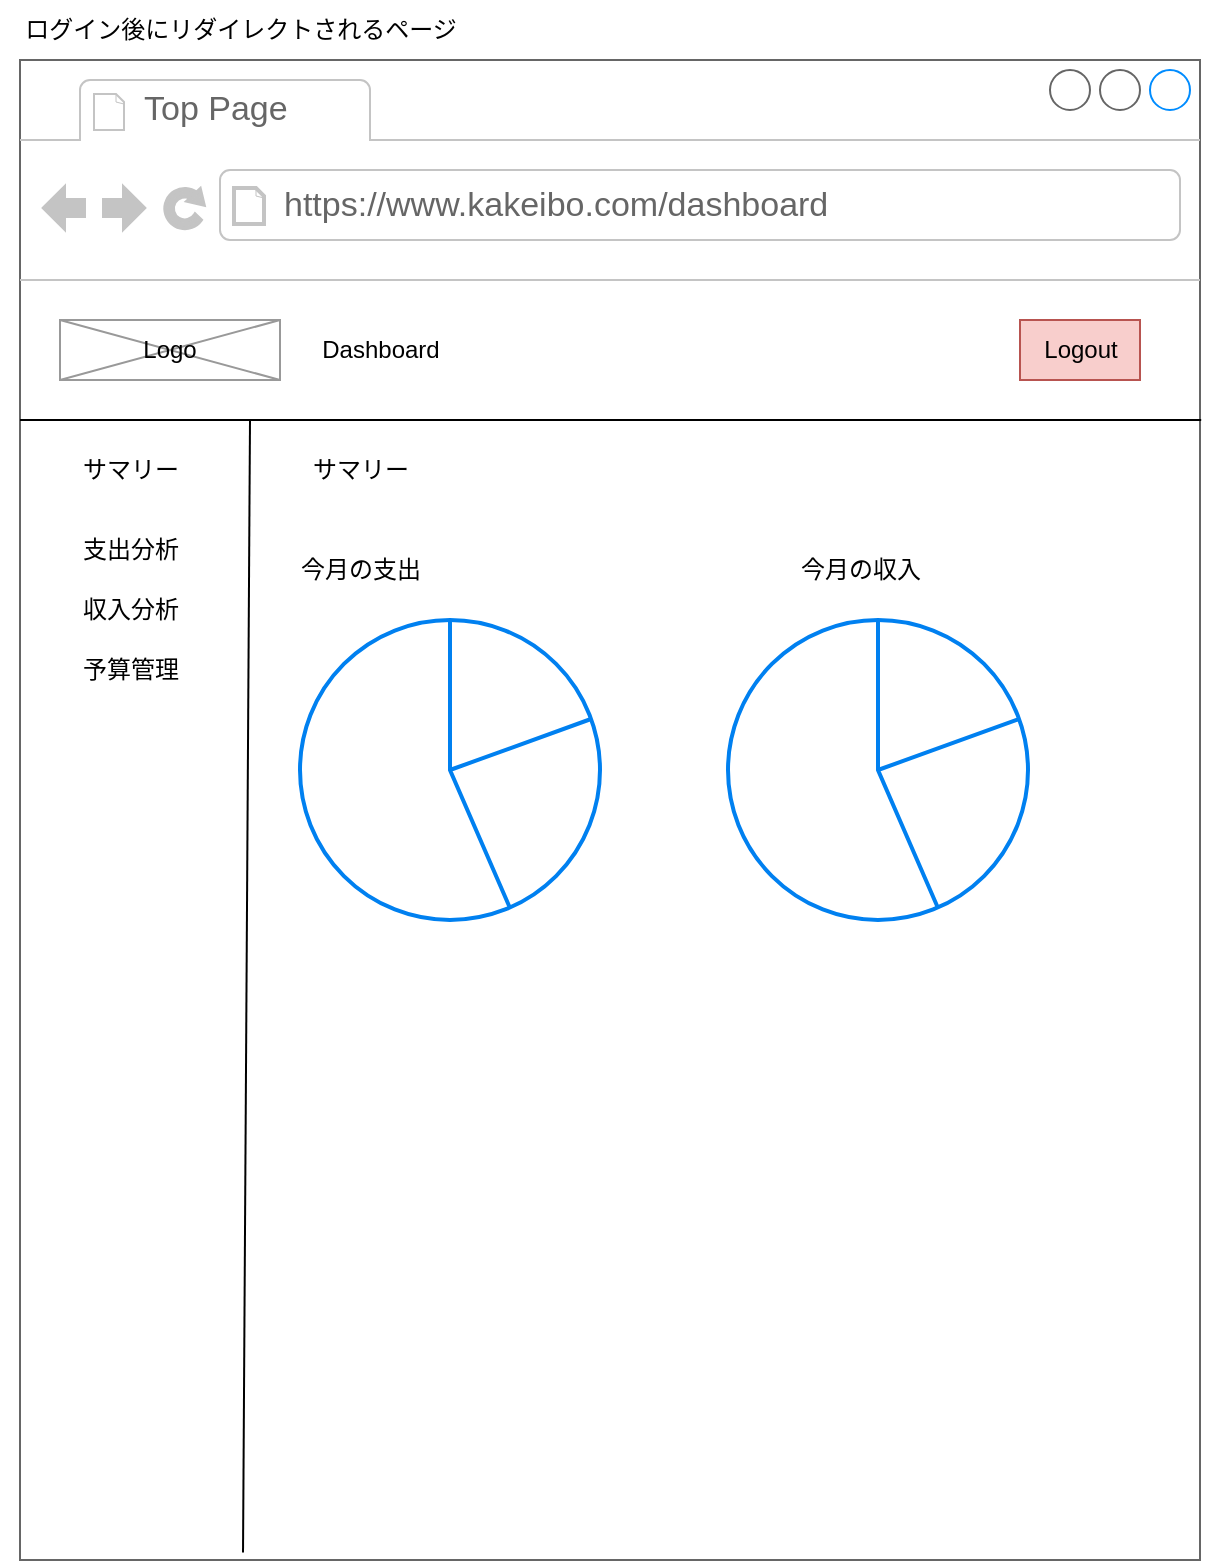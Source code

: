 <mxfile>
    <diagram name="dashboard" id="0uQUeOXm2TBXKDuFk8Q5">
        <mxGraphModel dx="1308" dy="897" grid="1" gridSize="10" guides="1" tooltips="1" connect="1" arrows="1" fold="1" page="1" pageScale="1" pageWidth="827" pageHeight="1169" math="0" shadow="0">
            <root>
                <mxCell id="eZ5l_dPnl03f8P70hV51-0"/>
                <mxCell id="eZ5l_dPnl03f8P70hV51-1" parent="eZ5l_dPnl03f8P70hV51-0"/>
                <mxCell id="eZ5l_dPnl03f8P70hV51-2" value="" style="strokeWidth=1;shadow=0;dashed=0;align=center;html=1;shape=mxgraph.mockup.containers.browserWindow;rSize=0;strokeColor=#666666;strokeColor2=#008cff;strokeColor3=#c4c4c4;mainText=,;recursiveResize=0;" parent="eZ5l_dPnl03f8P70hV51-1" vertex="1">
                    <mxGeometry x="60" y="40" width="590" height="750" as="geometry"/>
                </mxCell>
                <mxCell id="eZ5l_dPnl03f8P70hV51-3" value="Top Page" style="strokeWidth=1;shadow=0;dashed=0;align=center;html=1;shape=mxgraph.mockup.containers.anchor;fontSize=17;fontColor=#666666;align=left;whiteSpace=wrap;" parent="eZ5l_dPnl03f8P70hV51-2" vertex="1">
                    <mxGeometry x="60" y="12" width="110" height="26" as="geometry"/>
                </mxCell>
                <mxCell id="eZ5l_dPnl03f8P70hV51-4" value="https://www.kakeibo.com/dashboard" style="strokeWidth=1;shadow=0;dashed=0;align=center;html=1;shape=mxgraph.mockup.containers.anchor;rSize=0;fontSize=17;fontColor=#666666;align=left;" parent="eZ5l_dPnl03f8P70hV51-2" vertex="1">
                    <mxGeometry x="130" y="60" width="250" height="26" as="geometry"/>
                </mxCell>
                <mxCell id="eZ5l_dPnl03f8P70hV51-5" value="" style="verticalLabelPosition=bottom;shadow=0;dashed=0;align=center;html=1;verticalAlign=top;strokeWidth=1;shape=mxgraph.mockup.graphics.simpleIcon;strokeColor=#999999;" parent="eZ5l_dPnl03f8P70hV51-2" vertex="1">
                    <mxGeometry x="20" y="130" width="110" height="30" as="geometry"/>
                </mxCell>
                <mxCell id="eZ5l_dPnl03f8P70hV51-6" value="Logo" style="text;html=1;align=center;verticalAlign=middle;whiteSpace=wrap;rounded=0;" parent="eZ5l_dPnl03f8P70hV51-2" vertex="1">
                    <mxGeometry x="45" y="130" width="60" height="30" as="geometry"/>
                </mxCell>
                <mxCell id="iucOfku00-ZLvDBj5dWf-0" value="Dashboard" style="text;html=1;align=center;verticalAlign=middle;resizable=0;points=[];autosize=1;strokeColor=none;fillColor=none;" vertex="1" parent="eZ5l_dPnl03f8P70hV51-2">
                    <mxGeometry x="140" y="130" width="80" height="30" as="geometry"/>
                </mxCell>
                <mxCell id="iucOfku00-ZLvDBj5dWf-1" value="" style="edgeStyle=none;orthogonalLoop=1;jettySize=auto;html=1;endArrow=none;endFill=0;entryX=1.001;entryY=0.24;entryDx=0;entryDy=0;entryPerimeter=0;" edge="1" parent="eZ5l_dPnl03f8P70hV51-2" target="eZ5l_dPnl03f8P70hV51-2">
                    <mxGeometry width="80" relative="1" as="geometry">
                        <mxPoint y="180" as="sourcePoint"/>
                        <mxPoint x="80" y="180" as="targetPoint"/>
                        <Array as="points"/>
                    </mxGeometry>
                </mxCell>
                <mxCell id="iucOfku00-ZLvDBj5dWf-2" value="" style="edgeStyle=none;orthogonalLoop=1;jettySize=auto;html=1;endArrow=none;endFill=0;entryX=0.189;entryY=0.995;entryDx=0;entryDy=0;entryPerimeter=0;" edge="1" parent="eZ5l_dPnl03f8P70hV51-2" target="eZ5l_dPnl03f8P70hV51-2">
                    <mxGeometry width="80" relative="1" as="geometry">
                        <mxPoint x="115" y="180" as="sourcePoint"/>
                        <mxPoint x="120" y="760" as="targetPoint"/>
                        <Array as="points"/>
                    </mxGeometry>
                </mxCell>
                <mxCell id="iucOfku00-ZLvDBj5dWf-3" value="サマリー" style="text;html=1;align=center;verticalAlign=middle;resizable=0;points=[];autosize=1;strokeColor=none;fillColor=none;" vertex="1" parent="eZ5l_dPnl03f8P70hV51-2">
                    <mxGeometry x="135" y="190" width="70" height="30" as="geometry"/>
                </mxCell>
                <mxCell id="iucOfku00-ZLvDBj5dWf-4" value="" style="html=1;verticalLabelPosition=bottom;align=center;labelBackgroundColor=#ffffff;verticalAlign=top;strokeWidth=2;strokeColor=#0080F0;shadow=0;dashed=0;shape=mxgraph.ios7.icons.pie_chart;" vertex="1" parent="eZ5l_dPnl03f8P70hV51-2">
                    <mxGeometry x="140" y="280" width="150" height="150" as="geometry"/>
                </mxCell>
                <mxCell id="iucOfku00-ZLvDBj5dWf-5" value="今月の支出" style="text;html=1;align=center;verticalAlign=middle;resizable=0;points=[];autosize=1;strokeColor=none;fillColor=none;" vertex="1" parent="eZ5l_dPnl03f8P70hV51-2">
                    <mxGeometry x="130" y="240" width="80" height="30" as="geometry"/>
                </mxCell>
                <mxCell id="iucOfku00-ZLvDBj5dWf-6" value="今月の収入" style="text;html=1;align=center;verticalAlign=middle;resizable=0;points=[];autosize=1;strokeColor=none;fillColor=none;" vertex="1" parent="eZ5l_dPnl03f8P70hV51-2">
                    <mxGeometry x="380" y="240" width="80" height="30" as="geometry"/>
                </mxCell>
                <mxCell id="iucOfku00-ZLvDBj5dWf-7" value="" style="html=1;verticalLabelPosition=bottom;align=center;labelBackgroundColor=#ffffff;verticalAlign=top;strokeWidth=2;strokeColor=#0080F0;shadow=0;dashed=0;shape=mxgraph.ios7.icons.pie_chart;" vertex="1" parent="eZ5l_dPnl03f8P70hV51-2">
                    <mxGeometry x="354" y="280" width="150" height="150" as="geometry"/>
                </mxCell>
                <mxCell id="iucOfku00-ZLvDBj5dWf-8" value="サマリー" style="text;html=1;align=center;verticalAlign=middle;resizable=0;points=[];autosize=1;strokeColor=none;fillColor=none;" vertex="1" parent="eZ5l_dPnl03f8P70hV51-2">
                    <mxGeometry x="20" y="190" width="70" height="30" as="geometry"/>
                </mxCell>
                <mxCell id="iucOfku00-ZLvDBj5dWf-9" value="支出分析" style="text;html=1;align=center;verticalAlign=middle;resizable=0;points=[];autosize=1;strokeColor=none;fillColor=none;" vertex="1" parent="eZ5l_dPnl03f8P70hV51-2">
                    <mxGeometry x="20" y="230" width="70" height="30" as="geometry"/>
                </mxCell>
                <mxCell id="iucOfku00-ZLvDBj5dWf-10" value="収入分析" style="text;html=1;align=center;verticalAlign=middle;resizable=0;points=[];autosize=1;strokeColor=none;fillColor=none;" vertex="1" parent="eZ5l_dPnl03f8P70hV51-2">
                    <mxGeometry x="20" y="260" width="70" height="30" as="geometry"/>
                </mxCell>
                <mxCell id="6dE1D407CdWK7T6zF29X-0" value="予算管理" style="text;html=1;align=center;verticalAlign=middle;resizable=0;points=[];autosize=1;strokeColor=none;fillColor=none;" vertex="1" parent="eZ5l_dPnl03f8P70hV51-2">
                    <mxGeometry x="20" y="290" width="70" height="30" as="geometry"/>
                </mxCell>
                <mxCell id="10kEKdc2Hg8yJb_gB3yG-0" value="Logout" style="text;html=1;align=center;verticalAlign=middle;resizable=0;points=[];autosize=1;strokeColor=#b85450;fillColor=#f8cecc;" vertex="1" parent="eZ5l_dPnl03f8P70hV51-2">
                    <mxGeometry x="500" y="130" width="60" height="30" as="geometry"/>
                </mxCell>
                <mxCell id="J77DFnwLKcpvw75KpsEA-0" value="ログイン後にリダイレクトされるページ" style="text;html=1;align=center;verticalAlign=middle;resizable=0;points=[];autosize=1;strokeColor=none;fillColor=none;" vertex="1" parent="eZ5l_dPnl03f8P70hV51-1">
                    <mxGeometry x="50" y="10" width="240" height="30" as="geometry"/>
                </mxCell>
            </root>
        </mxGraphModel>
    </diagram>
    <diagram name="Income" id="kHue8HdyVtd8oiKDkOAa">
        <mxGraphModel grid="1" page="1" gridSize="10" guides="1" tooltips="1" connect="1" arrows="1" fold="1" pageScale="1" pageWidth="827" pageHeight="1169" math="0" shadow="0">
            <root>
                <mxCell id="W4mGvQsWZQ79N5c8AETa-0"/>
                <mxCell id="W4mGvQsWZQ79N5c8AETa-1" parent="W4mGvQsWZQ79N5c8AETa-0"/>
                <mxCell id="W4mGvQsWZQ79N5c8AETa-2" value="" style="strokeWidth=1;shadow=0;dashed=0;align=center;html=1;shape=mxgraph.mockup.containers.browserWindow;rSize=0;strokeColor=#666666;strokeColor2=#008cff;strokeColor3=#c4c4c4;mainText=,;recursiveResize=0;" vertex="1" parent="W4mGvQsWZQ79N5c8AETa-1">
                    <mxGeometry x="60" y="40" width="600" height="750" as="geometry"/>
                </mxCell>
                <mxCell id="W4mGvQsWZQ79N5c8AETa-3" value="Top Page" style="strokeWidth=1;shadow=0;dashed=0;align=center;html=1;shape=mxgraph.mockup.containers.anchor;fontSize=17;fontColor=#666666;align=left;whiteSpace=wrap;" vertex="1" parent="W4mGvQsWZQ79N5c8AETa-2">
                    <mxGeometry x="60" y="12" width="110" height="26" as="geometry"/>
                </mxCell>
                <mxCell id="W4mGvQsWZQ79N5c8AETa-4" value="https://www.kakeibo.com/dashboard" style="strokeWidth=1;shadow=0;dashed=0;align=center;html=1;shape=mxgraph.mockup.containers.anchor;rSize=0;fontSize=17;fontColor=#666666;align=left;" vertex="1" parent="W4mGvQsWZQ79N5c8AETa-2">
                    <mxGeometry x="130" y="60" width="250" height="26" as="geometry"/>
                </mxCell>
                <mxCell id="W4mGvQsWZQ79N5c8AETa-5" value="" style="verticalLabelPosition=bottom;shadow=0;dashed=0;align=center;html=1;verticalAlign=top;strokeWidth=1;shape=mxgraph.mockup.graphics.simpleIcon;strokeColor=#999999;" vertex="1" parent="W4mGvQsWZQ79N5c8AETa-2">
                    <mxGeometry x="20" y="130" width="110" height="30" as="geometry"/>
                </mxCell>
                <mxCell id="W4mGvQsWZQ79N5c8AETa-6" value="Logo" style="text;html=1;align=center;verticalAlign=middle;whiteSpace=wrap;rounded=0;" vertex="1" parent="W4mGvQsWZQ79N5c8AETa-2">
                    <mxGeometry x="45" y="130" width="60" height="30" as="geometry"/>
                </mxCell>
                <mxCell id="W4mGvQsWZQ79N5c8AETa-7" value="Dashboard" style="text;html=1;align=center;verticalAlign=middle;resizable=0;points=[];autosize=1;strokeColor=none;fillColor=none;" vertex="1" parent="W4mGvQsWZQ79N5c8AETa-2">
                    <mxGeometry x="140" y="130" width="80" height="30" as="geometry"/>
                </mxCell>
                <mxCell id="W4mGvQsWZQ79N5c8AETa-8" value="" style="edgeStyle=none;orthogonalLoop=1;jettySize=auto;html=1;endArrow=none;endFill=0;entryX=1.001;entryY=0.24;entryDx=0;entryDy=0;entryPerimeter=0;" edge="1" parent="W4mGvQsWZQ79N5c8AETa-2" target="W4mGvQsWZQ79N5c8AETa-2">
                    <mxGeometry width="80" relative="1" as="geometry">
                        <mxPoint y="180" as="sourcePoint"/>
                        <mxPoint x="80" y="180" as="targetPoint"/>
                        <Array as="points"/>
                    </mxGeometry>
                </mxCell>
                <mxCell id="W4mGvQsWZQ79N5c8AETa-9" value="" style="edgeStyle=none;orthogonalLoop=1;jettySize=auto;html=1;endArrow=none;endFill=0;entryX=0.189;entryY=0.995;entryDx=0;entryDy=0;entryPerimeter=0;" edge="1" parent="W4mGvQsWZQ79N5c8AETa-2" target="W4mGvQsWZQ79N5c8AETa-2">
                    <mxGeometry width="80" relative="1" as="geometry">
                        <mxPoint x="115" y="180" as="sourcePoint"/>
                        <mxPoint x="120" y="760" as="targetPoint"/>
                        <Array as="points"/>
                    </mxGeometry>
                </mxCell>
                <mxCell id="W4mGvQsWZQ79N5c8AETa-10" value="収入分析" style="text;html=1;align=center;verticalAlign=middle;resizable=0;points=[];autosize=1;strokeColor=none;fillColor=none;" vertex="1" parent="W4mGvQsWZQ79N5c8AETa-2">
                    <mxGeometry x="135" y="190" width="70" height="30" as="geometry"/>
                </mxCell>
                <mxCell id="NAw0lque5Y2ApkozsUQo-0" value="" style="edgeStyle=none;html=1;" edge="1" parent="W4mGvQsWZQ79N5c8AETa-2" source="W4mGvQsWZQ79N5c8AETa-13" target="W4mGvQsWZQ79N5c8AETa-14">
                    <mxGeometry relative="1" as="geometry"/>
                </mxCell>
                <mxCell id="NAw0lque5Y2ApkozsUQo-1" value="" style="edgeStyle=none;html=1;" edge="1" parent="W4mGvQsWZQ79N5c8AETa-2" source="W4mGvQsWZQ79N5c8AETa-13" target="W4mGvQsWZQ79N5c8AETa-14">
                    <mxGeometry relative="1" as="geometry"/>
                </mxCell>
                <mxCell id="W4mGvQsWZQ79N5c8AETa-13" value="今月の収入" style="text;html=1;align=center;verticalAlign=middle;resizable=0;points=[];autosize=1;strokeColor=none;fillColor=none;" vertex="1" parent="W4mGvQsWZQ79N5c8AETa-2">
                    <mxGeometry x="166" y="280" width="80" height="30" as="geometry"/>
                </mxCell>
                <mxCell id="W4mGvQsWZQ79N5c8AETa-14" value="" style="html=1;verticalLabelPosition=bottom;align=center;labelBackgroundColor=#ffffff;verticalAlign=top;strokeWidth=2;strokeColor=#0080F0;shadow=0;dashed=0;shape=mxgraph.ios7.icons.pie_chart;" vertex="1" parent="W4mGvQsWZQ79N5c8AETa-2">
                    <mxGeometry x="140" y="320" width="150" height="150" as="geometry"/>
                </mxCell>
                <mxCell id="W4mGvQsWZQ79N5c8AETa-15" value="サマリー" style="text;html=1;align=center;verticalAlign=middle;resizable=0;points=[];autosize=1;strokeColor=none;fillColor=none;" vertex="1" parent="W4mGvQsWZQ79N5c8AETa-2">
                    <mxGeometry x="20" y="190" width="70" height="30" as="geometry"/>
                </mxCell>
                <mxCell id="W4mGvQsWZQ79N5c8AETa-16" value="支出分析" style="text;html=1;align=center;verticalAlign=middle;resizable=0;points=[];autosize=1;strokeColor=none;fillColor=none;" vertex="1" parent="W4mGvQsWZQ79N5c8AETa-2">
                    <mxGeometry x="20" y="230" width="70" height="30" as="geometry"/>
                </mxCell>
                <mxCell id="W4mGvQsWZQ79N5c8AETa-17" value="収入分析" style="text;html=1;align=center;verticalAlign=middle;resizable=0;points=[];autosize=1;strokeColor=none;fillColor=none;" vertex="1" parent="W4mGvQsWZQ79N5c8AETa-2">
                    <mxGeometry x="20" y="260" width="70" height="30" as="geometry"/>
                </mxCell>
                <mxCell id="W4mGvQsWZQ79N5c8AETa-18" value="予算管理" style="text;html=1;align=center;verticalAlign=middle;resizable=0;points=[];autosize=1;strokeColor=none;fillColor=none;" vertex="1" parent="W4mGvQsWZQ79N5c8AETa-2">
                    <mxGeometry x="20" y="290" width="70" height="30" as="geometry"/>
                </mxCell>
                <mxCell id="W4mGvQsWZQ79N5c8AETa-19" value="Logout" style="text;html=1;align=center;verticalAlign=middle;resizable=0;points=[];autosize=1;strokeColor=#b85450;fillColor=#f8cecc;" vertex="1" parent="W4mGvQsWZQ79N5c8AETa-2">
                    <mxGeometry x="500" y="130" width="60" height="30" as="geometry"/>
                </mxCell>
                <mxCell id="NAw0lque5Y2ApkozsUQo-8" value="" style="swimlane;shape=mxgraph.bootstrap.anchor;strokeColor=#DEE2E6;fillColor=#ffffff;fontColor=#0085FC;fontStyle=0;childLayout=stackLayout;horizontal=0;startSize=0;horizontalStack=1;resizeParent=1;resizeParentMax=0;resizeLast=0;collapsible=0;marginBottom=0;whiteSpace=wrap;html=1;" vertex="1" parent="W4mGvQsWZQ79N5c8AETa-2">
                    <mxGeometry x="204" y="230" width="210" height="30" as="geometry"/>
                </mxCell>
                <mxCell id="NAw0lque5Y2ApkozsUQo-9" value="&lt;&lt;" style="text;strokeColor=inherit;align=center;verticalAlign=middle;spacingLeft=5;spacingRight=5;overflow=hidden;points=[[0,0.5],[1,0.5]];portConstraint=eastwest;rotatable=0;whiteSpace=wrap;html=1;shape=mxgraph.bootstrap.leftButton;rSize=5;fillColor=inherit;fontColor=inherit;fontSize=14;" vertex="1" parent="NAw0lque5Y2ApkozsUQo-8">
                    <mxGeometry width="30" height="30" as="geometry"/>
                </mxCell>
                <mxCell id="NAw0lque5Y2ApkozsUQo-10" value="1月" style="text;strokeColor=inherit;align=center;verticalAlign=middle;spacingLeft=5;spacingRight=5;overflow=hidden;points=[[0,0.5],[1,0.5]];portConstraint=eastwest;rotatable=0;whiteSpace=wrap;html=1;rSize=5;fillColor=inherit;fontColor=inherit;fontSize=14;" vertex="1" parent="NAw0lque5Y2ApkozsUQo-8">
                    <mxGeometry x="30" width="50" height="30" as="geometry"/>
                </mxCell>
                <mxCell id="NAw0lque5Y2ApkozsUQo-11" value="2月" style="text;strokeColor=inherit;align=center;verticalAlign=middle;spacingLeft=5;spacingRight=5;overflow=hidden;points=[[0,0.5],[1,0.5]];portConstraint=eastwest;rotatable=0;whiteSpace=wrap;html=1;rSize=5;fillColor=inherit;fontColor=inherit;fontSize=14;" vertex="1" parent="NAw0lque5Y2ApkozsUQo-8">
                    <mxGeometry x="80" width="50" height="30" as="geometry"/>
                </mxCell>
                <mxCell id="NAw0lque5Y2ApkozsUQo-12" value="3月" style="text;strokeColor=inherit;align=center;verticalAlign=middle;spacingLeft=5;spacingRight=5;overflow=hidden;points=[[0,0.5],[1,0.5]];portConstraint=eastwest;rotatable=0;whiteSpace=wrap;html=1;rSize=5;fillColor=inherit;fontColor=inherit;fontSize=14;" vertex="1" parent="NAw0lque5Y2ApkozsUQo-8">
                    <mxGeometry x="130" width="50" height="30" as="geometry"/>
                </mxCell>
                <mxCell id="NAw0lque5Y2ApkozsUQo-13" value="&gt;&gt;" style="text;strokeColor=inherit;align=center;verticalAlign=middle;spacingLeft=5;spacingRight=5;overflow=hidden;points=[[0,0.5],[1,0.5]];portConstraint=eastwest;rotatable=0;whiteSpace=wrap;html=1;shape=mxgraph.bootstrap.rightButton;rSize=5;fillColor=inherit;fontColor=inherit;fontSize=14;" vertex="1" parent="NAw0lque5Y2ApkozsUQo-8">
                    <mxGeometry x="180" width="30" height="30" as="geometry"/>
                </mxCell>
                <mxCell id="NAw0lque5Y2ApkozsUQo-14" value="収入を登録" style="rounded=1;fillColor=#0057D8;strokeColor=none;html=1;whiteSpace=wrap;fontColor=#ffffff;align=center;verticalAlign=middle;fontStyle=0;fontSize=12;sketch=0;" vertex="1" parent="W4mGvQsWZQ79N5c8AETa-2">
                    <mxGeometry x="400" y="430" width="86" height="33" as="geometry"/>
                </mxCell>
                <mxCell id="NAw0lque5Y2ApkozsUQo-22" value="カテゴリ" style="fillColor=none;strokeColor=none;align=left;fontSize=14;fontColor=#212529;" vertex="1" parent="W4mGvQsWZQ79N5c8AETa-2">
                    <mxGeometry x="340" y="320" width="80" height="40" as="geometry"/>
                </mxCell>
                <mxCell id="NAw0lque5Y2ApkozsUQo-23" value="給与収入" style="html=1;shadow=0;dashed=0;shape=mxgraph.bootstrap.rrect;rSize=5;fillColor=none;strokeColor=#999999;align=left;spacing=15;fontSize=14;fontColor=#6C767D;" vertex="1" parent="W4mGvQsWZQ79N5c8AETa-2">
                    <mxGeometry width="150" height="30" relative="1" as="geometry">
                        <mxPoint x="420" y="325" as="offset"/>
                    </mxGeometry>
                </mxCell>
                <mxCell id="NAw0lque5Y2ApkozsUQo-24" value="金額" style="fillColor=none;strokeColor=none;align=left;fontSize=14;fontColor=#212529;" vertex="1" parent="W4mGvQsWZQ79N5c8AETa-2">
                    <mxGeometry width="40" height="40" relative="1" as="geometry">
                        <mxPoint x="354" y="375" as="offset"/>
                    </mxGeometry>
                </mxCell>
                <mxCell id="NAw0lque5Y2ApkozsUQo-25" value="万円" style="html=1;shadow=0;dashed=0;shape=mxgraph.bootstrap.rrect;rSize=5;fillColor=none;strokeColor=#999999;align=left;spacing=15;fontSize=14;fontColor=#6C767D;" vertex="1" parent="W4mGvQsWZQ79N5c8AETa-2">
                    <mxGeometry width="130" height="30" relative="1" as="geometry">
                        <mxPoint x="420" y="380" as="offset"/>
                    </mxGeometry>
                </mxCell>
                <mxCell id="jNE-40S-sm8R6Gz7hhuE-16" value="" style="shape=table;startSize=0;container=1;collapsible=0;childLayout=tableLayout;" vertex="1" parent="W4mGvQsWZQ79N5c8AETa-2">
                    <mxGeometry x="170" y="545" width="370" height="115" as="geometry"/>
                </mxCell>
                <mxCell id="jNE-40S-sm8R6Gz7hhuE-17" value="" style="shape=tableRow;horizontal=0;startSize=0;swimlaneHead=0;swimlaneBody=0;strokeColor=inherit;top=0;left=0;bottom=0;right=0;collapsible=0;dropTarget=0;fillColor=none;points=[[0,0.5],[1,0.5]];portConstraint=eastwest;" vertex="1" parent="jNE-40S-sm8R6Gz7hhuE-16">
                    <mxGeometry width="370" height="35" as="geometry"/>
                </mxCell>
                <mxCell id="jNE-40S-sm8R6Gz7hhuE-18" value="月" style="shape=partialRectangle;html=1;whiteSpace=wrap;connectable=0;strokeColor=inherit;overflow=hidden;fillColor=none;top=0;left=0;bottom=0;right=0;pointerEvents=1;" vertex="1" parent="jNE-40S-sm8R6Gz7hhuE-17">
                    <mxGeometry width="93" height="35" as="geometry">
                        <mxRectangle width="93" height="35" as="alternateBounds"/>
                    </mxGeometry>
                </mxCell>
                <mxCell id="jNE-40S-sm8R6Gz7hhuE-19" value="カテゴリ" style="shape=partialRectangle;html=1;whiteSpace=wrap;connectable=0;strokeColor=inherit;overflow=hidden;fillColor=none;top=0;left=0;bottom=0;right=0;pointerEvents=1;" vertex="1" parent="jNE-40S-sm8R6Gz7hhuE-17">
                    <mxGeometry x="93" width="92" height="35" as="geometry">
                        <mxRectangle width="92" height="35" as="alternateBounds"/>
                    </mxGeometry>
                </mxCell>
                <mxCell id="jNE-40S-sm8R6Gz7hhuE-20" value="金額" style="shape=partialRectangle;html=1;whiteSpace=wrap;connectable=0;strokeColor=inherit;overflow=hidden;fillColor=none;top=0;left=0;bottom=0;right=0;pointerEvents=1;" vertex="1" parent="jNE-40S-sm8R6Gz7hhuE-17">
                    <mxGeometry x="185" width="93" height="35" as="geometry">
                        <mxRectangle width="93" height="35" as="alternateBounds"/>
                    </mxGeometry>
                </mxCell>
                <mxCell id="jNE-40S-sm8R6Gz7hhuE-21" value="" style="shape=partialRectangle;html=1;whiteSpace=wrap;connectable=0;strokeColor=inherit;overflow=hidden;fillColor=none;top=0;left=0;bottom=0;right=0;pointerEvents=1;" vertex="1" parent="jNE-40S-sm8R6Gz7hhuE-17">
                    <mxGeometry x="278" width="92" height="35" as="geometry">
                        <mxRectangle width="92" height="35" as="alternateBounds"/>
                    </mxGeometry>
                </mxCell>
                <mxCell id="jNE-40S-sm8R6Gz7hhuE-22" value="" style="shape=tableRow;horizontal=0;startSize=0;swimlaneHead=0;swimlaneBody=0;strokeColor=inherit;top=0;left=0;bottom=0;right=0;collapsible=0;dropTarget=0;fillColor=none;points=[[0,0.5],[1,0.5]];portConstraint=eastwest;" vertex="1" parent="jNE-40S-sm8R6Gz7hhuE-16">
                    <mxGeometry y="35" width="370" height="40" as="geometry"/>
                </mxCell>
                <mxCell id="jNE-40S-sm8R6Gz7hhuE-23" value="2025年7月25日" style="shape=partialRectangle;html=1;whiteSpace=wrap;connectable=0;strokeColor=inherit;overflow=hidden;fillColor=none;top=0;left=0;bottom=0;right=0;pointerEvents=1;" vertex="1" parent="jNE-40S-sm8R6Gz7hhuE-22">
                    <mxGeometry width="93" height="40" as="geometry">
                        <mxRectangle width="93" height="40" as="alternateBounds"/>
                    </mxGeometry>
                </mxCell>
                <mxCell id="jNE-40S-sm8R6Gz7hhuE-24" value="給与収入" style="shape=partialRectangle;html=1;whiteSpace=wrap;connectable=0;strokeColor=inherit;overflow=hidden;fillColor=none;top=0;left=0;bottom=0;right=0;pointerEvents=1;" vertex="1" parent="jNE-40S-sm8R6Gz7hhuE-22">
                    <mxGeometry x="93" width="92" height="40" as="geometry">
                        <mxRectangle width="92" height="40" as="alternateBounds"/>
                    </mxGeometry>
                </mxCell>
                <mxCell id="jNE-40S-sm8R6Gz7hhuE-25" value="180000" style="shape=partialRectangle;html=1;whiteSpace=wrap;connectable=0;strokeColor=inherit;overflow=hidden;fillColor=none;top=0;left=0;bottom=0;right=0;pointerEvents=1;" vertex="1" parent="jNE-40S-sm8R6Gz7hhuE-22">
                    <mxGeometry x="185" width="93" height="40" as="geometry">
                        <mxRectangle width="93" height="40" as="alternateBounds"/>
                    </mxGeometry>
                </mxCell>
                <mxCell id="jNE-40S-sm8R6Gz7hhuE-26" value="" style="shape=partialRectangle;html=1;whiteSpace=wrap;connectable=0;strokeColor=inherit;overflow=hidden;fillColor=none;top=0;left=0;bottom=0;right=0;pointerEvents=1;" vertex="1" parent="jNE-40S-sm8R6Gz7hhuE-22">
                    <mxGeometry x="278" width="92" height="40" as="geometry">
                        <mxRectangle width="92" height="40" as="alternateBounds"/>
                    </mxGeometry>
                </mxCell>
                <mxCell id="jNE-40S-sm8R6Gz7hhuE-27" value="" style="shape=tableRow;horizontal=0;startSize=0;swimlaneHead=0;swimlaneBody=0;strokeColor=inherit;top=0;left=0;bottom=0;right=0;collapsible=0;dropTarget=0;fillColor=none;points=[[0,0.5],[1,0.5]];portConstraint=eastwest;" vertex="1" parent="jNE-40S-sm8R6Gz7hhuE-16">
                    <mxGeometry y="75" width="370" height="40" as="geometry"/>
                </mxCell>
                <mxCell id="jNE-40S-sm8R6Gz7hhuE-28" value="2025年7月27日" style="shape=partialRectangle;html=1;whiteSpace=wrap;connectable=0;strokeColor=inherit;overflow=hidden;fillColor=none;top=0;left=0;bottom=0;right=0;pointerEvents=1;" vertex="1" parent="jNE-40S-sm8R6Gz7hhuE-27">
                    <mxGeometry width="93" height="40" as="geometry">
                        <mxRectangle width="93" height="40" as="alternateBounds"/>
                    </mxGeometry>
                </mxCell>
                <mxCell id="jNE-40S-sm8R6Gz7hhuE-29" value="家賃収入" style="shape=partialRectangle;html=1;whiteSpace=wrap;connectable=0;strokeColor=inherit;overflow=hidden;fillColor=none;top=0;left=0;bottom=0;right=0;pointerEvents=1;" vertex="1" parent="jNE-40S-sm8R6Gz7hhuE-27">
                    <mxGeometry x="93" width="92" height="40" as="geometry">
                        <mxRectangle width="92" height="40" as="alternateBounds"/>
                    </mxGeometry>
                </mxCell>
                <mxCell id="jNE-40S-sm8R6Gz7hhuE-30" value="150000" style="shape=partialRectangle;html=1;whiteSpace=wrap;connectable=0;strokeColor=inherit;overflow=hidden;fillColor=none;top=0;left=0;bottom=0;right=0;pointerEvents=1;" vertex="1" parent="jNE-40S-sm8R6Gz7hhuE-27">
                    <mxGeometry x="185" width="93" height="40" as="geometry">
                        <mxRectangle width="93" height="40" as="alternateBounds"/>
                    </mxGeometry>
                </mxCell>
                <mxCell id="jNE-40S-sm8R6Gz7hhuE-31" value="" style="shape=partialRectangle;html=1;whiteSpace=wrap;connectable=0;strokeColor=inherit;overflow=hidden;fillColor=none;top=0;left=0;bottom=0;right=0;pointerEvents=1;" vertex="1" parent="jNE-40S-sm8R6Gz7hhuE-27">
                    <mxGeometry x="278" width="92" height="40" as="geometry">
                        <mxRectangle width="92" height="40" as="alternateBounds"/>
                    </mxGeometry>
                </mxCell>
                <mxCell id="W4mGvQsWZQ79N5c8AETa-20" value="ログイン後にリダイレクトされるページ" style="text;html=1;align=center;verticalAlign=middle;resizable=0;points=[];autosize=1;strokeColor=none;fillColor=none;" vertex="1" parent="W4mGvQsWZQ79N5c8AETa-1">
                    <mxGeometry x="50" y="10" width="240" height="30" as="geometry"/>
                </mxCell>
            </root>
        </mxGraphModel>
    </diagram>
    <diagram name="Expense" id="2NywCOG8yYR_tAp1NqpU">
        <mxGraphModel dx="1308" dy="897" grid="1" gridSize="10" guides="1" tooltips="1" connect="1" arrows="1" fold="1" page="1" pageScale="1" pageWidth="827" pageHeight="1169" math="0" shadow="0">
            <root>
                <mxCell id="EupRYQiUkY1C73iEAdpA-0"/>
                <mxCell id="EupRYQiUkY1C73iEAdpA-1" parent="EupRYQiUkY1C73iEAdpA-0"/>
                <mxCell id="EupRYQiUkY1C73iEAdpA-2" value="" style="strokeWidth=1;shadow=0;dashed=0;align=center;html=1;shape=mxgraph.mockup.containers.browserWindow;rSize=0;strokeColor=#666666;strokeColor2=#008cff;strokeColor3=#c4c4c4;mainText=,;recursiveResize=0;" vertex="1" parent="EupRYQiUkY1C73iEAdpA-1">
                    <mxGeometry x="60" y="40" width="600" height="750" as="geometry"/>
                </mxCell>
                <mxCell id="EupRYQiUkY1C73iEAdpA-3" value="Top Page" style="strokeWidth=1;shadow=0;dashed=0;align=center;html=1;shape=mxgraph.mockup.containers.anchor;fontSize=17;fontColor=#666666;align=left;whiteSpace=wrap;" vertex="1" parent="EupRYQiUkY1C73iEAdpA-2">
                    <mxGeometry x="60" y="12" width="110" height="26" as="geometry"/>
                </mxCell>
                <mxCell id="EupRYQiUkY1C73iEAdpA-4" value="https://www.kakeibo.com/dashboard" style="strokeWidth=1;shadow=0;dashed=0;align=center;html=1;shape=mxgraph.mockup.containers.anchor;rSize=0;fontSize=17;fontColor=#666666;align=left;" vertex="1" parent="EupRYQiUkY1C73iEAdpA-2">
                    <mxGeometry x="130" y="60" width="250" height="26" as="geometry"/>
                </mxCell>
                <mxCell id="EupRYQiUkY1C73iEAdpA-5" value="" style="verticalLabelPosition=bottom;shadow=0;dashed=0;align=center;html=1;verticalAlign=top;strokeWidth=1;shape=mxgraph.mockup.graphics.simpleIcon;strokeColor=#999999;" vertex="1" parent="EupRYQiUkY1C73iEAdpA-2">
                    <mxGeometry x="20" y="130" width="110" height="30" as="geometry"/>
                </mxCell>
                <mxCell id="EupRYQiUkY1C73iEAdpA-6" value="Logo" style="text;html=1;align=center;verticalAlign=middle;whiteSpace=wrap;rounded=0;" vertex="1" parent="EupRYQiUkY1C73iEAdpA-2">
                    <mxGeometry x="45" y="130" width="60" height="30" as="geometry"/>
                </mxCell>
                <mxCell id="EupRYQiUkY1C73iEAdpA-7" value="Dashboard" style="text;html=1;align=center;verticalAlign=middle;resizable=0;points=[];autosize=1;strokeColor=none;fillColor=none;" vertex="1" parent="EupRYQiUkY1C73iEAdpA-2">
                    <mxGeometry x="140" y="130" width="80" height="30" as="geometry"/>
                </mxCell>
                <mxCell id="EupRYQiUkY1C73iEAdpA-8" value="" style="edgeStyle=none;orthogonalLoop=1;jettySize=auto;html=1;endArrow=none;endFill=0;entryX=1.001;entryY=0.24;entryDx=0;entryDy=0;entryPerimeter=0;" edge="1" parent="EupRYQiUkY1C73iEAdpA-2" target="EupRYQiUkY1C73iEAdpA-2">
                    <mxGeometry width="80" relative="1" as="geometry">
                        <mxPoint y="180" as="sourcePoint"/>
                        <mxPoint x="80" y="180" as="targetPoint"/>
                        <Array as="points"/>
                    </mxGeometry>
                </mxCell>
                <mxCell id="EupRYQiUkY1C73iEAdpA-9" value="" style="edgeStyle=none;orthogonalLoop=1;jettySize=auto;html=1;endArrow=none;endFill=0;entryX=0.189;entryY=0.995;entryDx=0;entryDy=0;entryPerimeter=0;" edge="1" parent="EupRYQiUkY1C73iEAdpA-2" target="EupRYQiUkY1C73iEAdpA-2">
                    <mxGeometry width="80" relative="1" as="geometry">
                        <mxPoint x="115" y="180" as="sourcePoint"/>
                        <mxPoint x="120" y="760" as="targetPoint"/>
                        <Array as="points"/>
                    </mxGeometry>
                </mxCell>
                <mxCell id="EupRYQiUkY1C73iEAdpA-10" value="支出分析" style="text;html=1;align=center;verticalAlign=middle;resizable=0;points=[];autosize=1;strokeColor=none;fillColor=none;" vertex="1" parent="EupRYQiUkY1C73iEAdpA-2">
                    <mxGeometry x="135" y="190" width="70" height="30" as="geometry"/>
                </mxCell>
                <mxCell id="EupRYQiUkY1C73iEAdpA-11" value="" style="edgeStyle=none;html=1;" edge="1" parent="EupRYQiUkY1C73iEAdpA-2" source="EupRYQiUkY1C73iEAdpA-13" target="EupRYQiUkY1C73iEAdpA-14">
                    <mxGeometry relative="1" as="geometry"/>
                </mxCell>
                <mxCell id="EupRYQiUkY1C73iEAdpA-12" value="" style="edgeStyle=none;html=1;" edge="1" parent="EupRYQiUkY1C73iEAdpA-2" source="EupRYQiUkY1C73iEAdpA-13" target="EupRYQiUkY1C73iEAdpA-14">
                    <mxGeometry relative="1" as="geometry"/>
                </mxCell>
                <mxCell id="EupRYQiUkY1C73iEAdpA-13" value="今月の支出" style="text;html=1;align=center;verticalAlign=middle;resizable=0;points=[];autosize=1;strokeColor=none;fillColor=none;" vertex="1" parent="EupRYQiUkY1C73iEAdpA-2">
                    <mxGeometry x="166" y="280" width="80" height="30" as="geometry"/>
                </mxCell>
                <mxCell id="EupRYQiUkY1C73iEAdpA-14" value="" style="html=1;verticalLabelPosition=bottom;align=center;labelBackgroundColor=#ffffff;verticalAlign=top;strokeWidth=2;strokeColor=#0080F0;shadow=0;dashed=0;shape=mxgraph.ios7.icons.pie_chart;" vertex="1" parent="EupRYQiUkY1C73iEAdpA-2">
                    <mxGeometry x="140" y="320" width="150" height="150" as="geometry"/>
                </mxCell>
                <mxCell id="EupRYQiUkY1C73iEAdpA-15" value="サマリー" style="text;html=1;align=center;verticalAlign=middle;resizable=0;points=[];autosize=1;strokeColor=none;fillColor=none;" vertex="1" parent="EupRYQiUkY1C73iEAdpA-2">
                    <mxGeometry x="20" y="190" width="70" height="30" as="geometry"/>
                </mxCell>
                <mxCell id="EupRYQiUkY1C73iEAdpA-16" value="支出分析" style="text;html=1;align=center;verticalAlign=middle;resizable=0;points=[];autosize=1;strokeColor=none;fillColor=none;" vertex="1" parent="EupRYQiUkY1C73iEAdpA-2">
                    <mxGeometry x="20" y="230" width="70" height="30" as="geometry"/>
                </mxCell>
                <mxCell id="EupRYQiUkY1C73iEAdpA-17" value="収入分析" style="text;html=1;align=center;verticalAlign=middle;resizable=0;points=[];autosize=1;strokeColor=none;fillColor=none;" vertex="1" parent="EupRYQiUkY1C73iEAdpA-2">
                    <mxGeometry x="20" y="260" width="70" height="30" as="geometry"/>
                </mxCell>
                <mxCell id="EupRYQiUkY1C73iEAdpA-18" value="予算管理" style="text;html=1;align=center;verticalAlign=middle;resizable=0;points=[];autosize=1;strokeColor=none;fillColor=none;" vertex="1" parent="EupRYQiUkY1C73iEAdpA-2">
                    <mxGeometry x="20" y="290" width="70" height="30" as="geometry"/>
                </mxCell>
                <mxCell id="EupRYQiUkY1C73iEAdpA-19" value="Logout" style="text;html=1;align=center;verticalAlign=middle;resizable=0;points=[];autosize=1;strokeColor=#b85450;fillColor=#f8cecc;" vertex="1" parent="EupRYQiUkY1C73iEAdpA-2">
                    <mxGeometry x="500" y="130" width="60" height="30" as="geometry"/>
                </mxCell>
                <mxCell id="EupRYQiUkY1C73iEAdpA-20" value="" style="swimlane;shape=mxgraph.bootstrap.anchor;strokeColor=#DEE2E6;fillColor=#ffffff;fontColor=#0085FC;fontStyle=0;childLayout=stackLayout;horizontal=0;startSize=0;horizontalStack=1;resizeParent=1;resizeParentMax=0;resizeLast=0;collapsible=0;marginBottom=0;whiteSpace=wrap;html=1;" vertex="1" parent="EupRYQiUkY1C73iEAdpA-2">
                    <mxGeometry x="204" y="230" width="210" height="30" as="geometry"/>
                </mxCell>
                <mxCell id="EupRYQiUkY1C73iEAdpA-21" value="&lt;&lt;" style="text;strokeColor=inherit;align=center;verticalAlign=middle;spacingLeft=5;spacingRight=5;overflow=hidden;points=[[0,0.5],[1,0.5]];portConstraint=eastwest;rotatable=0;whiteSpace=wrap;html=1;shape=mxgraph.bootstrap.leftButton;rSize=5;fillColor=inherit;fontColor=inherit;fontSize=14;" vertex="1" parent="EupRYQiUkY1C73iEAdpA-20">
                    <mxGeometry width="30" height="30" as="geometry"/>
                </mxCell>
                <mxCell id="EupRYQiUkY1C73iEAdpA-22" value="1月" style="text;strokeColor=inherit;align=center;verticalAlign=middle;spacingLeft=5;spacingRight=5;overflow=hidden;points=[[0,0.5],[1,0.5]];portConstraint=eastwest;rotatable=0;whiteSpace=wrap;html=1;rSize=5;fillColor=inherit;fontColor=inherit;fontSize=14;" vertex="1" parent="EupRYQiUkY1C73iEAdpA-20">
                    <mxGeometry x="30" width="50" height="30" as="geometry"/>
                </mxCell>
                <mxCell id="EupRYQiUkY1C73iEAdpA-23" value="2月" style="text;strokeColor=inherit;align=center;verticalAlign=middle;spacingLeft=5;spacingRight=5;overflow=hidden;points=[[0,0.5],[1,0.5]];portConstraint=eastwest;rotatable=0;whiteSpace=wrap;html=1;rSize=5;fillColor=inherit;fontColor=inherit;fontSize=14;" vertex="1" parent="EupRYQiUkY1C73iEAdpA-20">
                    <mxGeometry x="80" width="50" height="30" as="geometry"/>
                </mxCell>
                <mxCell id="EupRYQiUkY1C73iEAdpA-24" value="3月" style="text;strokeColor=inherit;align=center;verticalAlign=middle;spacingLeft=5;spacingRight=5;overflow=hidden;points=[[0,0.5],[1,0.5]];portConstraint=eastwest;rotatable=0;whiteSpace=wrap;html=1;rSize=5;fillColor=inherit;fontColor=inherit;fontSize=14;" vertex="1" parent="EupRYQiUkY1C73iEAdpA-20">
                    <mxGeometry x="130" width="50" height="30" as="geometry"/>
                </mxCell>
                <mxCell id="EupRYQiUkY1C73iEAdpA-25" value="&gt;&gt;" style="text;strokeColor=inherit;align=center;verticalAlign=middle;spacingLeft=5;spacingRight=5;overflow=hidden;points=[[0,0.5],[1,0.5]];portConstraint=eastwest;rotatable=0;whiteSpace=wrap;html=1;shape=mxgraph.bootstrap.rightButton;rSize=5;fillColor=inherit;fontColor=inherit;fontSize=14;" vertex="1" parent="EupRYQiUkY1C73iEAdpA-20">
                    <mxGeometry x="180" width="30" height="30" as="geometry"/>
                </mxCell>
                <mxCell id="EupRYQiUkY1C73iEAdpA-26" value="支出を登録" style="rounded=1;fillColor=#0057D8;strokeColor=none;html=1;whiteSpace=wrap;fontColor=#ffffff;align=center;verticalAlign=middle;fontStyle=0;fontSize=12;sketch=0;" vertex="1" parent="EupRYQiUkY1C73iEAdpA-2">
                    <mxGeometry x="400" y="430" width="86" height="33" as="geometry"/>
                </mxCell>
                <mxCell id="EupRYQiUkY1C73iEAdpA-27" value="カテゴリ" style="fillColor=none;strokeColor=none;align=left;fontSize=14;fontColor=#212529;" vertex="1" parent="EupRYQiUkY1C73iEAdpA-2">
                    <mxGeometry x="340" y="320" width="80" height="40" as="geometry"/>
                </mxCell>
                <mxCell id="EupRYQiUkY1C73iEAdpA-28" value="外食" style="html=1;shadow=0;dashed=0;shape=mxgraph.bootstrap.rrect;rSize=5;fillColor=none;strokeColor=#999999;align=left;spacing=15;fontSize=14;fontColor=#6C767D;" vertex="1" parent="EupRYQiUkY1C73iEAdpA-2">
                    <mxGeometry width="150" height="30" relative="1" as="geometry">
                        <mxPoint x="420" y="325" as="offset"/>
                    </mxGeometry>
                </mxCell>
                <mxCell id="EupRYQiUkY1C73iEAdpA-29" value="金額" style="fillColor=none;strokeColor=none;align=left;fontSize=14;fontColor=#212529;" vertex="1" parent="EupRYQiUkY1C73iEAdpA-2">
                    <mxGeometry width="40" height="40" relative="1" as="geometry">
                        <mxPoint x="354" y="375" as="offset"/>
                    </mxGeometry>
                </mxCell>
                <mxCell id="EupRYQiUkY1C73iEAdpA-30" value="万円" style="html=1;shadow=0;dashed=0;shape=mxgraph.bootstrap.rrect;rSize=5;fillColor=none;strokeColor=#999999;align=left;spacing=15;fontSize=14;fontColor=#6C767D;" vertex="1" parent="EupRYQiUkY1C73iEAdpA-2">
                    <mxGeometry width="130" height="30" relative="1" as="geometry">
                        <mxPoint x="420" y="380" as="offset"/>
                    </mxGeometry>
                </mxCell>
                <mxCell id="EupRYQiUkY1C73iEAdpA-31" value="" style="shape=table;startSize=0;container=1;collapsible=0;childLayout=tableLayout;" vertex="1" parent="EupRYQiUkY1C73iEAdpA-2">
                    <mxGeometry x="170" y="545" width="370" height="115" as="geometry"/>
                </mxCell>
                <mxCell id="EupRYQiUkY1C73iEAdpA-32" value="" style="shape=tableRow;horizontal=0;startSize=0;swimlaneHead=0;swimlaneBody=0;strokeColor=inherit;top=0;left=0;bottom=0;right=0;collapsible=0;dropTarget=0;fillColor=none;points=[[0,0.5],[1,0.5]];portConstraint=eastwest;" vertex="1" parent="EupRYQiUkY1C73iEAdpA-31">
                    <mxGeometry width="370" height="35" as="geometry"/>
                </mxCell>
                <mxCell id="EupRYQiUkY1C73iEAdpA-33" value="月" style="shape=partialRectangle;html=1;whiteSpace=wrap;connectable=0;strokeColor=inherit;overflow=hidden;fillColor=none;top=0;left=0;bottom=0;right=0;pointerEvents=1;" vertex="1" parent="EupRYQiUkY1C73iEAdpA-32">
                    <mxGeometry width="93" height="35" as="geometry">
                        <mxRectangle width="93" height="35" as="alternateBounds"/>
                    </mxGeometry>
                </mxCell>
                <mxCell id="EupRYQiUkY1C73iEAdpA-34" value="カテゴリ" style="shape=partialRectangle;html=1;whiteSpace=wrap;connectable=0;strokeColor=inherit;overflow=hidden;fillColor=none;top=0;left=0;bottom=0;right=0;pointerEvents=1;" vertex="1" parent="EupRYQiUkY1C73iEAdpA-32">
                    <mxGeometry x="93" width="92" height="35" as="geometry">
                        <mxRectangle width="92" height="35" as="alternateBounds"/>
                    </mxGeometry>
                </mxCell>
                <mxCell id="EupRYQiUkY1C73iEAdpA-35" value="金額" style="shape=partialRectangle;html=1;whiteSpace=wrap;connectable=0;strokeColor=inherit;overflow=hidden;fillColor=none;top=0;left=0;bottom=0;right=0;pointerEvents=1;" vertex="1" parent="EupRYQiUkY1C73iEAdpA-32">
                    <mxGeometry x="185" width="93" height="35" as="geometry">
                        <mxRectangle width="93" height="35" as="alternateBounds"/>
                    </mxGeometry>
                </mxCell>
                <mxCell id="EupRYQiUkY1C73iEAdpA-36" value="" style="shape=partialRectangle;html=1;whiteSpace=wrap;connectable=0;strokeColor=inherit;overflow=hidden;fillColor=none;top=0;left=0;bottom=0;right=0;pointerEvents=1;" vertex="1" parent="EupRYQiUkY1C73iEAdpA-32">
                    <mxGeometry x="278" width="92" height="35" as="geometry">
                        <mxRectangle width="92" height="35" as="alternateBounds"/>
                    </mxGeometry>
                </mxCell>
                <mxCell id="EupRYQiUkY1C73iEAdpA-37" value="" style="shape=tableRow;horizontal=0;startSize=0;swimlaneHead=0;swimlaneBody=0;strokeColor=inherit;top=0;left=0;bottom=0;right=0;collapsible=0;dropTarget=0;fillColor=none;points=[[0,0.5],[1,0.5]];portConstraint=eastwest;" vertex="1" parent="EupRYQiUkY1C73iEAdpA-31">
                    <mxGeometry y="35" width="370" height="40" as="geometry"/>
                </mxCell>
                <mxCell id="EupRYQiUkY1C73iEAdpA-38" value="2025年7月25日" style="shape=partialRectangle;html=1;whiteSpace=wrap;connectable=0;strokeColor=inherit;overflow=hidden;fillColor=none;top=0;left=0;bottom=0;right=0;pointerEvents=1;" vertex="1" parent="EupRYQiUkY1C73iEAdpA-37">
                    <mxGeometry width="93" height="40" as="geometry">
                        <mxRectangle width="93" height="40" as="alternateBounds"/>
                    </mxGeometry>
                </mxCell>
                <mxCell id="EupRYQiUkY1C73iEAdpA-39" value="給与収入" style="shape=partialRectangle;html=1;whiteSpace=wrap;connectable=0;strokeColor=inherit;overflow=hidden;fillColor=none;top=0;left=0;bottom=0;right=0;pointerEvents=1;" vertex="1" parent="EupRYQiUkY1C73iEAdpA-37">
                    <mxGeometry x="93" width="92" height="40" as="geometry">
                        <mxRectangle width="92" height="40" as="alternateBounds"/>
                    </mxGeometry>
                </mxCell>
                <mxCell id="EupRYQiUkY1C73iEAdpA-40" value="180000" style="shape=partialRectangle;html=1;whiteSpace=wrap;connectable=0;strokeColor=inherit;overflow=hidden;fillColor=none;top=0;left=0;bottom=0;right=0;pointerEvents=1;" vertex="1" parent="EupRYQiUkY1C73iEAdpA-37">
                    <mxGeometry x="185" width="93" height="40" as="geometry">
                        <mxRectangle width="93" height="40" as="alternateBounds"/>
                    </mxGeometry>
                </mxCell>
                <mxCell id="EupRYQiUkY1C73iEAdpA-41" value="" style="shape=partialRectangle;html=1;whiteSpace=wrap;connectable=0;strokeColor=inherit;overflow=hidden;fillColor=none;top=0;left=0;bottom=0;right=0;pointerEvents=1;" vertex="1" parent="EupRYQiUkY1C73iEAdpA-37">
                    <mxGeometry x="278" width="92" height="40" as="geometry">
                        <mxRectangle width="92" height="40" as="alternateBounds"/>
                    </mxGeometry>
                </mxCell>
                <mxCell id="EupRYQiUkY1C73iEAdpA-42" value="" style="shape=tableRow;horizontal=0;startSize=0;swimlaneHead=0;swimlaneBody=0;strokeColor=inherit;top=0;left=0;bottom=0;right=0;collapsible=0;dropTarget=0;fillColor=none;points=[[0,0.5],[1,0.5]];portConstraint=eastwest;" vertex="1" parent="EupRYQiUkY1C73iEAdpA-31">
                    <mxGeometry y="75" width="370" height="40" as="geometry"/>
                </mxCell>
                <mxCell id="EupRYQiUkY1C73iEAdpA-43" value="2025年7月27日" style="shape=partialRectangle;html=1;whiteSpace=wrap;connectable=0;strokeColor=inherit;overflow=hidden;fillColor=none;top=0;left=0;bottom=0;right=0;pointerEvents=1;" vertex="1" parent="EupRYQiUkY1C73iEAdpA-42">
                    <mxGeometry width="93" height="40" as="geometry">
                        <mxRectangle width="93" height="40" as="alternateBounds"/>
                    </mxGeometry>
                </mxCell>
                <mxCell id="EupRYQiUkY1C73iEAdpA-44" value="家賃収入" style="shape=partialRectangle;html=1;whiteSpace=wrap;connectable=0;strokeColor=inherit;overflow=hidden;fillColor=none;top=0;left=0;bottom=0;right=0;pointerEvents=1;" vertex="1" parent="EupRYQiUkY1C73iEAdpA-42">
                    <mxGeometry x="93" width="92" height="40" as="geometry">
                        <mxRectangle width="92" height="40" as="alternateBounds"/>
                    </mxGeometry>
                </mxCell>
                <mxCell id="EupRYQiUkY1C73iEAdpA-45" value="150000" style="shape=partialRectangle;html=1;whiteSpace=wrap;connectable=0;strokeColor=inherit;overflow=hidden;fillColor=none;top=0;left=0;bottom=0;right=0;pointerEvents=1;" vertex="1" parent="EupRYQiUkY1C73iEAdpA-42">
                    <mxGeometry x="185" width="93" height="40" as="geometry">
                        <mxRectangle width="93" height="40" as="alternateBounds"/>
                    </mxGeometry>
                </mxCell>
                <mxCell id="EupRYQiUkY1C73iEAdpA-46" value="" style="shape=partialRectangle;html=1;whiteSpace=wrap;connectable=0;strokeColor=inherit;overflow=hidden;fillColor=none;top=0;left=0;bottom=0;right=0;pointerEvents=1;" vertex="1" parent="EupRYQiUkY1C73iEAdpA-42">
                    <mxGeometry x="278" width="92" height="40" as="geometry">
                        <mxRectangle width="92" height="40" as="alternateBounds"/>
                    </mxGeometry>
                </mxCell>
                <mxCell id="EupRYQiUkY1C73iEAdpA-47" value="ログイン後にリダイレクトされるページ" style="text;html=1;align=center;verticalAlign=middle;resizable=0;points=[];autosize=1;strokeColor=none;fillColor=none;" vertex="1" parent="EupRYQiUkY1C73iEAdpA-1">
                    <mxGeometry x="50" y="10" width="240" height="30" as="geometry"/>
                </mxCell>
            </root>
        </mxGraphModel>
    </diagram>
    <diagram name="top" id="RPVmnr39pSuP8XUEFv1o">
        <mxGraphModel dx="1308" dy="897" grid="1" gridSize="10" guides="1" tooltips="1" connect="1" arrows="1" fold="1" page="1" pageScale="1" pageWidth="827" pageHeight="1169" math="0" shadow="0">
            <root>
                <mxCell id="Cg59puwIvZPttCvtJLCW-0"/>
                <mxCell id="Cg59puwIvZPttCvtJLCW-1" parent="Cg59puwIvZPttCvtJLCW-0"/>
                <mxCell id="Cg59puwIvZPttCvtJLCW-2" value="" style="strokeWidth=1;shadow=0;dashed=0;align=center;html=1;shape=mxgraph.mockup.containers.browserWindow;rSize=0;strokeColor=#666666;strokeColor2=#008cff;strokeColor3=#c4c4c4;mainText=,;recursiveResize=0;" parent="Cg59puwIvZPttCvtJLCW-1" vertex="1">
                    <mxGeometry x="50" y="40" width="590" height="750" as="geometry"/>
                </mxCell>
                <mxCell id="Cg59puwIvZPttCvtJLCW-3" value="Top Page" style="strokeWidth=1;shadow=0;dashed=0;align=center;html=1;shape=mxgraph.mockup.containers.anchor;fontSize=17;fontColor=#666666;align=left;whiteSpace=wrap;" parent="Cg59puwIvZPttCvtJLCW-2" vertex="1">
                    <mxGeometry x="60" y="12" width="110" height="26" as="geometry"/>
                </mxCell>
                <mxCell id="Cg59puwIvZPttCvtJLCW-4" value="https://www.kakeibo.com" style="strokeWidth=1;shadow=0;dashed=0;align=center;html=1;shape=mxgraph.mockup.containers.anchor;rSize=0;fontSize=17;fontColor=#666666;align=left;" parent="Cg59puwIvZPttCvtJLCW-2" vertex="1">
                    <mxGeometry x="130" y="60" width="250" height="26" as="geometry"/>
                </mxCell>
                <mxCell id="Cg59puwIvZPttCvtJLCW-17" value="" style="verticalLabelPosition=bottom;shadow=0;dashed=0;align=center;html=1;verticalAlign=top;strokeWidth=1;shape=mxgraph.mockup.graphics.simpleIcon;strokeColor=#999999;" parent="Cg59puwIvZPttCvtJLCW-2" vertex="1">
                    <mxGeometry x="20" y="130" width="110" height="30" as="geometry"/>
                </mxCell>
                <mxCell id="Cg59puwIvZPttCvtJLCW-18" value="Logo" style="text;html=1;align=center;verticalAlign=middle;whiteSpace=wrap;rounded=0;" parent="Cg59puwIvZPttCvtJLCW-2" vertex="1">
                    <mxGeometry x="45" y="130" width="60" height="30" as="geometry"/>
                </mxCell>
                <mxCell id="KWNeViIVRZLMzygMnuA4-0" value="" style="verticalLabelPosition=bottom;shadow=0;dashed=0;align=center;html=1;verticalAlign=top;strokeWidth=1;shape=mxgraph.mockup.graphics.simpleIcon;strokeColor=#999999;" parent="Cg59puwIvZPttCvtJLCW-2" vertex="1">
                    <mxGeometry x="450" y="130" width="110" height="30" as="geometry"/>
                </mxCell>
                <mxCell id="KWNeViIVRZLMzygMnuA4-1" value="Login" style="text;html=1;align=center;verticalAlign=middle;resizable=0;points=[];autosize=1;strokeColor=none;fillColor=none;" parent="Cg59puwIvZPttCvtJLCW-2" vertex="1">
                    <mxGeometry x="480" y="130" width="50" height="30" as="geometry"/>
                </mxCell>
                <mxCell id="sl66jouO-D8zluHubaE1-0" value="" style="verticalLabelPosition=bottom;shadow=0;dashed=0;align=center;html=1;verticalAlign=top;strokeWidth=1;shape=mxgraph.mockup.graphics.simpleIcon;strokeColor=#999999;" parent="Cg59puwIvZPttCvtJLCW-1" vertex="1">
                    <mxGeometry x="50" y="210" width="590" height="280" as="geometry"/>
                </mxCell>
                <mxCell id="sl66jouO-D8zluHubaE1-2" value="" style="verticalLabelPosition=bottom;shadow=0;dashed=0;align=center;html=1;verticalAlign=top;strokeWidth=1;shape=mxgraph.mockup.navigation.pageControl;fillColor=#999999;strokeColor=#ddeeff;" parent="Cg59puwIvZPttCvtJLCW-1" vertex="1">
                    <mxGeometry x="297" y="491" width="100" height="30" as="geometry"/>
                </mxCell>
                <mxCell id="sl66jouO-D8zluHubaE1-3" value="Image Slider to explain this service" style="text;html=1;align=center;verticalAlign=middle;resizable=0;points=[];autosize=1;strokeColor=none;fillColor=none;fontSize=18;" parent="Cg59puwIvZPttCvtJLCW-1" vertex="1">
                    <mxGeometry x="195" y="330" width="300" height="40" as="geometry"/>
                </mxCell>
            </root>
        </mxGraphModel>
    </diagram>
    <diagram id="4RrWNb5b75LrR0HFcyMX" name="Login">
        <mxGraphModel dx="1308" dy="897" grid="1" gridSize="10" guides="1" tooltips="1" connect="1" arrows="1" fold="1" page="1" pageScale="1" pageWidth="827" pageHeight="1169" math="0" shadow="0">
            <root>
                <mxCell id="0"/>
                <mxCell id="1" parent="0"/>
                <mxCell id="3" value="" style="strokeWidth=1;shadow=0;dashed=0;align=center;html=1;shape=mxgraph.mockup.containers.browserWindow;rSize=0;strokeColor=#666666;strokeColor2=#008cff;strokeColor3=#c4c4c4;mainText=,;recursiveResize=0;" parent="1" vertex="1">
                    <mxGeometry x="50" y="40" width="590" height="610" as="geometry"/>
                </mxCell>
                <mxCell id="4" value="Login Page" style="strokeWidth=1;shadow=0;dashed=0;align=center;html=1;shape=mxgraph.mockup.containers.anchor;fontSize=17;fontColor=#666666;align=left;whiteSpace=wrap;" parent="3" vertex="1">
                    <mxGeometry x="60" y="12" width="110" height="26" as="geometry"/>
                </mxCell>
                <mxCell id="5" value="https://www.kakeibo.com/login" style="strokeWidth=1;shadow=0;dashed=0;align=center;html=1;shape=mxgraph.mockup.containers.anchor;rSize=0;fontSize=17;fontColor=#666666;align=left;" parent="3" vertex="1">
                    <mxGeometry x="130" y="60" width="250" height="26" as="geometry"/>
                </mxCell>
                <mxCell id="12" value="" style="strokeWidth=1;shadow=0;dashed=0;align=center;html=1;shape=mxgraph.mockup.forms.rrect;rSize=0;strokeColor=#999999;fillColor=#ffffff;" parent="3" vertex="1">
                    <mxGeometry x="180" y="200" width="200" height="300" as="geometry"/>
                </mxCell>
                <mxCell id="13" value="Sign In" style="strokeWidth=1;shadow=0;dashed=0;align=center;html=1;shape=mxgraph.mockup.forms.anchor;fontSize=12;fontColor=#666666;align=left;resizeWidth=1;spacingLeft=0;" parent="12" vertex="1">
                    <mxGeometry width="100" height="20" relative="1" as="geometry">
                        <mxPoint x="10" y="10" as="offset"/>
                    </mxGeometry>
                </mxCell>
                <mxCell id="14" value="" style="shape=line;strokeColor=#ddeeff;strokeWidth=2;html=1;resizeWidth=1;" parent="12" vertex="1">
                    <mxGeometry width="180" height="10" relative="1" as="geometry">
                        <mxPoint x="10" y="30" as="offset"/>
                    </mxGeometry>
                </mxCell>
                <mxCell id="15" value="User Name:" style="strokeWidth=1;shadow=0;dashed=0;align=center;html=1;shape=mxgraph.mockup.forms.anchor;fontSize=12;fontColor=#666666;align=left;resizeWidth=1;spacingLeft=0;" parent="12" vertex="1">
                    <mxGeometry width="100" height="20" relative="1" as="geometry">
                        <mxPoint x="10" y="40" as="offset"/>
                    </mxGeometry>
                </mxCell>
                <mxCell id="16" value="johndoe" style="strokeWidth=1;shadow=0;dashed=0;align=center;html=1;shape=mxgraph.mockup.forms.rrect;rSize=0;strokeColor=#999999;fontColor=#666666;align=left;spacingLeft=5;resizeWidth=1;" parent="12" vertex="1">
                    <mxGeometry width="150" height="25" relative="1" as="geometry">
                        <mxPoint x="10" y="60" as="offset"/>
                    </mxGeometry>
                </mxCell>
                <mxCell id="17" value="Password:" style="strokeWidth=1;shadow=0;dashed=0;align=center;html=1;shape=mxgraph.mockup.forms.anchor;fontSize=12;fontColor=#666666;align=left;resizeWidth=1;spacingLeft=0;" parent="12" vertex="1">
                    <mxGeometry width="100" height="20" relative="1" as="geometry">
                        <mxPoint x="10" y="95" as="offset"/>
                    </mxGeometry>
                </mxCell>
                <mxCell id="18" value="********" style="strokeWidth=1;shadow=0;dashed=0;align=center;html=1;shape=mxgraph.mockup.forms.rrect;rSize=0;strokeColor=#999999;fontColor=#666666;align=left;spacingLeft=5;resizeWidth=1;" parent="12" vertex="1">
                    <mxGeometry width="150" height="25" relative="1" as="geometry">
                        <mxPoint x="10" y="115" as="offset"/>
                    </mxGeometry>
                </mxCell>
                <mxCell id="19" value="SIGN IN" style="strokeWidth=1;shadow=0;dashed=0;align=center;html=1;shape=mxgraph.mockup.forms.rrect;rSize=5;strokeColor=none;fontColor=#ffffff;fillColor=#66bbff;fontSize=16;fontStyle=1;" parent="12" vertex="1">
                    <mxGeometry y="1" width="80" height="30" relative="1" as="geometry">
                        <mxPoint x="20" y="-150" as="offset"/>
                    </mxGeometry>
                </mxCell>
                <mxCell id="20" value="Forgot Password?" style="strokeWidth=1;shadow=0;dashed=0;align=center;html=1;shape=mxgraph.mockup.forms.anchor;fontSize=12;fontColor=#9999ff;align=left;spacingLeft=0;fontStyle=4;resizeWidth=1;" parent="12" vertex="1">
                    <mxGeometry y="1" width="150" height="20" relative="1" as="geometry">
                        <mxPoint x="10" y="-110" as="offset"/>
                    </mxGeometry>
                </mxCell>
                <mxCell id="21" value="" style="shape=line;strokeColor=#ddeeff;strokeWidth=2;html=1;resizeWidth=1;" parent="12" vertex="1">
                    <mxGeometry y="1" width="180" height="10" relative="1" as="geometry">
                        <mxPoint x="10" y="-90" as="offset"/>
                    </mxGeometry>
                </mxCell>
                <mxCell id="22" value="New User" style="strokeWidth=1;shadow=0;dashed=0;align=center;html=1;shape=mxgraph.mockup.forms.anchor;fontSize=12;fontColor=#666666;align=left;spacingLeft=0;resizeWidth=1;" parent="12" vertex="1">
                    <mxGeometry y="1" width="150" height="20" relative="1" as="geometry">
                        <mxPoint x="10" y="-70" as="offset"/>
                    </mxGeometry>
                </mxCell>
                <mxCell id="23" value="SIGN UP" style="strokeWidth=1;shadow=0;dashed=0;align=center;html=1;shape=mxgraph.mockup.forms.rrect;rSize=5;strokeColor=none;fontColor=#ffffff;fillColor=#66bbff;fontSize=16;fontStyle=1;" parent="12" vertex="1">
                    <mxGeometry y="1" width="80" height="30" relative="1" as="geometry">
                        <mxPoint x="20" y="-50" as="offset"/>
                    </mxGeometry>
                </mxCell>
                <mxCell id="25" value="" style="verticalLabelPosition=bottom;shadow=0;dashed=0;align=center;html=1;verticalAlign=top;strokeWidth=1;shape=mxgraph.mockup.graphics.simpleIcon;strokeColor=#999999;" parent="3" vertex="1">
                    <mxGeometry x="20" y="130" width="110" height="30" as="geometry"/>
                </mxCell>
                <mxCell id="26" value="Logo" style="text;html=1;align=center;verticalAlign=middle;whiteSpace=wrap;rounded=0;" parent="3" vertex="1">
                    <mxGeometry x="45" y="130" width="60" height="30" as="geometry"/>
                </mxCell>
            </root>
        </mxGraphModel>
    </diagram>
</mxfile>